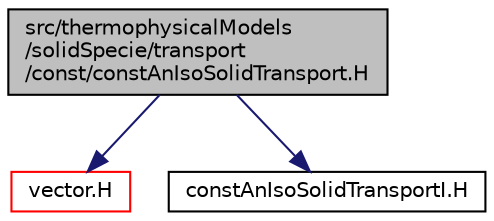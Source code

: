 digraph "src/thermophysicalModels/solidSpecie/transport/const/constAnIsoSolidTransport.H"
{
  bgcolor="transparent";
  edge [fontname="Helvetica",fontsize="10",labelfontname="Helvetica",labelfontsize="10"];
  node [fontname="Helvetica",fontsize="10",shape=record];
  Node1 [label="src/thermophysicalModels\l/solidSpecie/transport\l/const/constAnIsoSolidTransport.H",height=0.2,width=0.4,color="black", fillcolor="grey75", style="filled", fontcolor="black"];
  Node1 -> Node2 [color="midnightblue",fontsize="10",style="solid",fontname="Helvetica"];
  Node2 [label="vector.H",height=0.2,width=0.4,color="red",URL="$a09386.html"];
  Node1 -> Node3 [color="midnightblue",fontsize="10",style="solid",fontname="Helvetica"];
  Node3 [label="constAnIsoSolidTransportI.H",height=0.2,width=0.4,color="black",URL="$a10392.html"];
}
